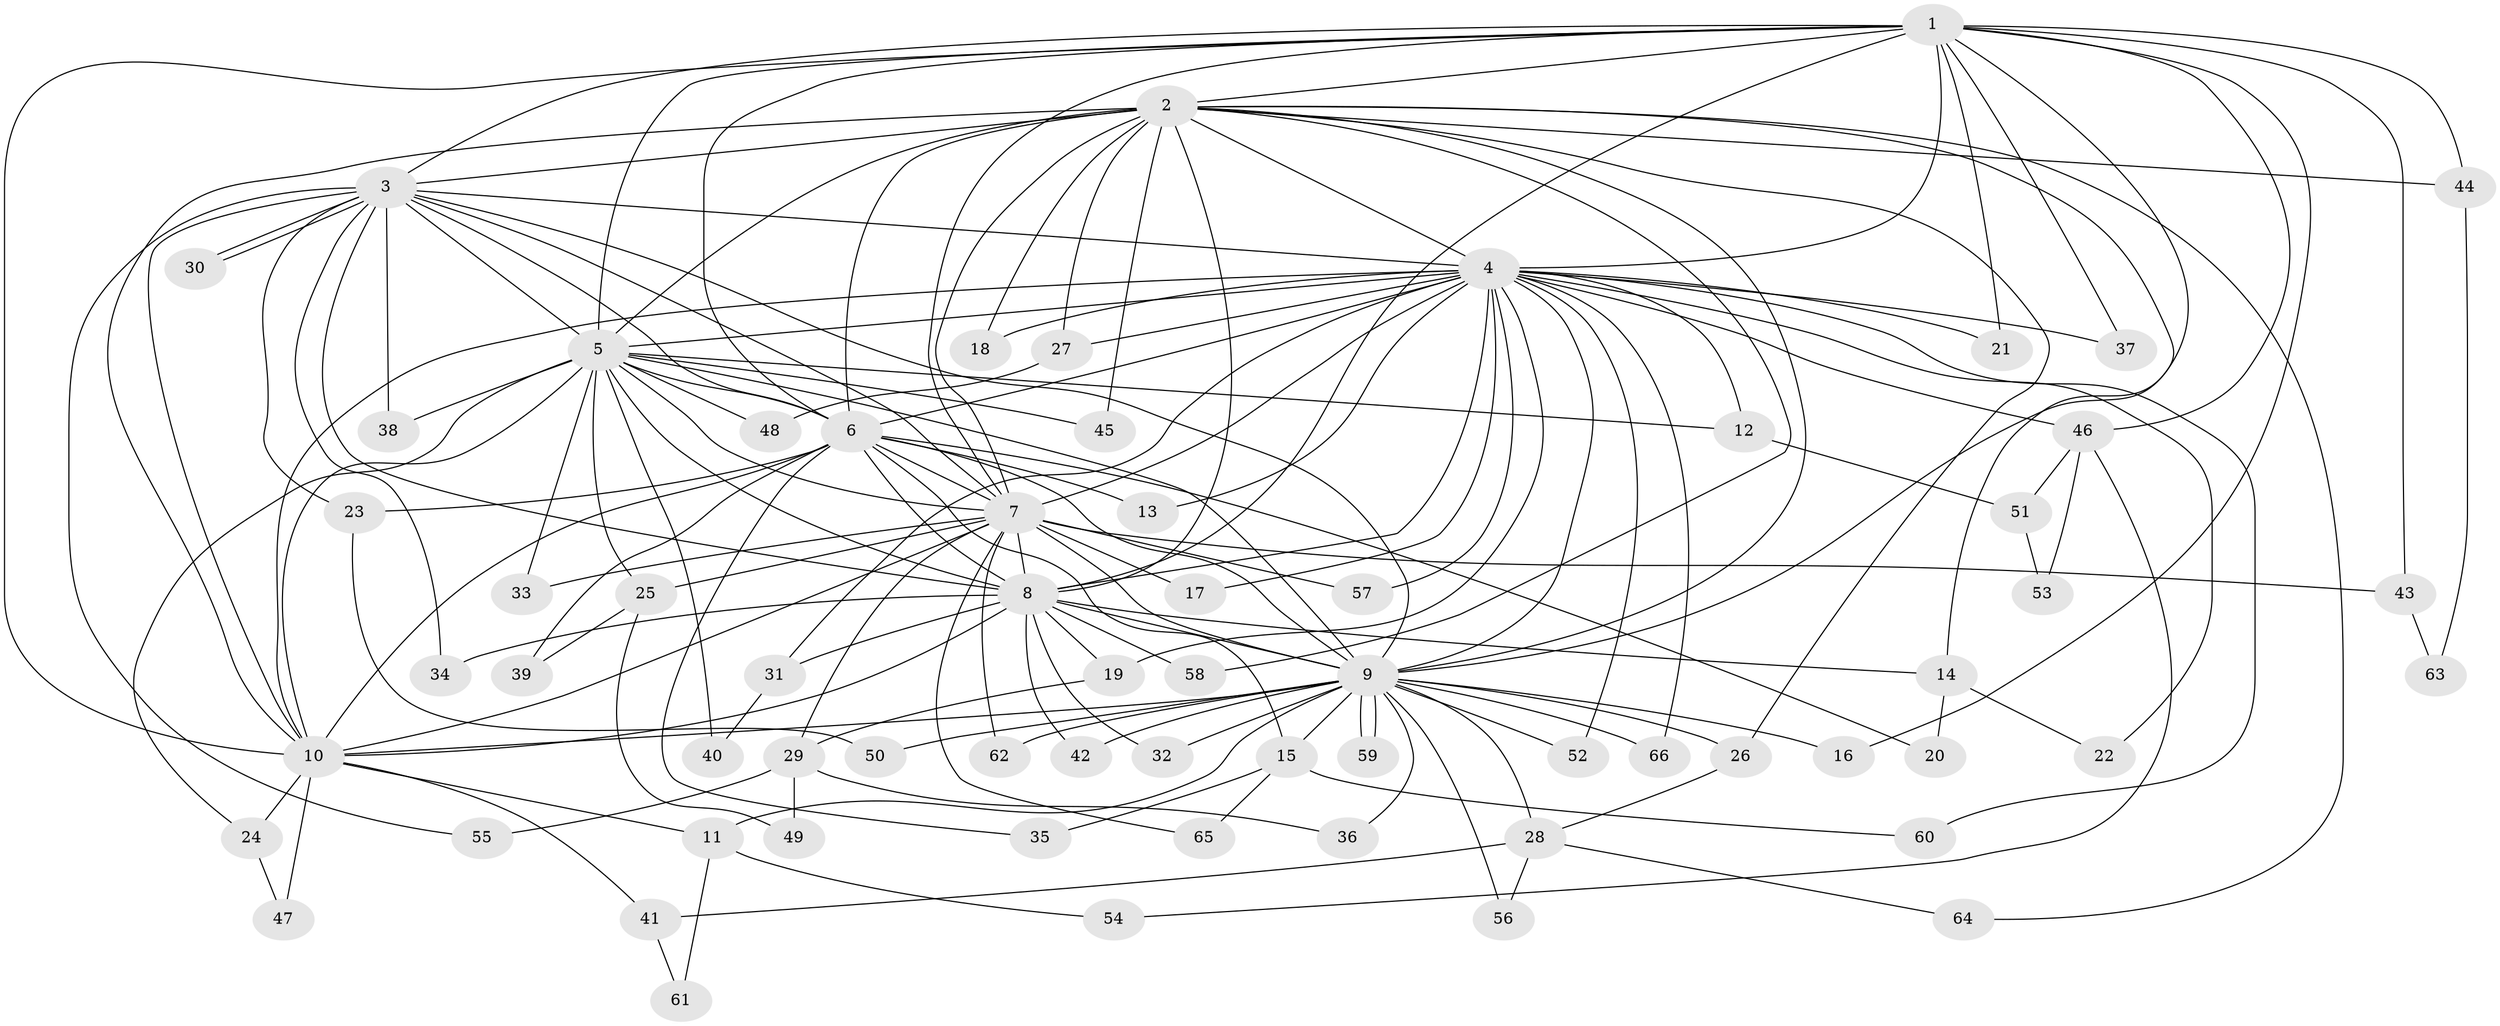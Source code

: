 // coarse degree distribution, {14: 0.0196078431372549, 13: 0.0392156862745098, 11: 0.0196078431372549, 31: 0.0196078431372549, 16: 0.0196078431372549, 17: 0.0196078431372549, 4: 0.058823529411764705, 2: 0.5294117647058824, 3: 0.1568627450980392, 5: 0.0392156862745098, 6: 0.0196078431372549, 1: 0.058823529411764705}
// Generated by graph-tools (version 1.1) at 2025/41/03/06/25 10:41:36]
// undirected, 66 vertices, 157 edges
graph export_dot {
graph [start="1"]
  node [color=gray90,style=filled];
  1;
  2;
  3;
  4;
  5;
  6;
  7;
  8;
  9;
  10;
  11;
  12;
  13;
  14;
  15;
  16;
  17;
  18;
  19;
  20;
  21;
  22;
  23;
  24;
  25;
  26;
  27;
  28;
  29;
  30;
  31;
  32;
  33;
  34;
  35;
  36;
  37;
  38;
  39;
  40;
  41;
  42;
  43;
  44;
  45;
  46;
  47;
  48;
  49;
  50;
  51;
  52;
  53;
  54;
  55;
  56;
  57;
  58;
  59;
  60;
  61;
  62;
  63;
  64;
  65;
  66;
  1 -- 2;
  1 -- 3;
  1 -- 4;
  1 -- 5;
  1 -- 6;
  1 -- 7;
  1 -- 8;
  1 -- 9;
  1 -- 10;
  1 -- 16;
  1 -- 21;
  1 -- 37;
  1 -- 43;
  1 -- 44;
  1 -- 46;
  2 -- 3;
  2 -- 4;
  2 -- 5;
  2 -- 6;
  2 -- 7;
  2 -- 8;
  2 -- 9;
  2 -- 10;
  2 -- 14;
  2 -- 18;
  2 -- 26;
  2 -- 27;
  2 -- 44;
  2 -- 45;
  2 -- 58;
  2 -- 64;
  3 -- 4;
  3 -- 5;
  3 -- 6;
  3 -- 7;
  3 -- 8;
  3 -- 9;
  3 -- 10;
  3 -- 23;
  3 -- 30;
  3 -- 30;
  3 -- 34;
  3 -- 38;
  3 -- 55;
  4 -- 5;
  4 -- 6;
  4 -- 7;
  4 -- 8;
  4 -- 9;
  4 -- 10;
  4 -- 12;
  4 -- 13;
  4 -- 17;
  4 -- 18;
  4 -- 19;
  4 -- 21;
  4 -- 22;
  4 -- 27;
  4 -- 31;
  4 -- 37;
  4 -- 46;
  4 -- 52;
  4 -- 57;
  4 -- 60;
  4 -- 66;
  5 -- 6;
  5 -- 7;
  5 -- 8;
  5 -- 9;
  5 -- 10;
  5 -- 12;
  5 -- 24;
  5 -- 25;
  5 -- 33;
  5 -- 38;
  5 -- 40;
  5 -- 45;
  5 -- 48;
  6 -- 7;
  6 -- 8;
  6 -- 9;
  6 -- 10;
  6 -- 13;
  6 -- 15;
  6 -- 20;
  6 -- 23;
  6 -- 35;
  6 -- 39;
  7 -- 8;
  7 -- 9;
  7 -- 10;
  7 -- 17;
  7 -- 25;
  7 -- 29;
  7 -- 33;
  7 -- 43;
  7 -- 57;
  7 -- 62;
  7 -- 65;
  8 -- 9;
  8 -- 10;
  8 -- 14;
  8 -- 19;
  8 -- 31;
  8 -- 32;
  8 -- 34;
  8 -- 42;
  8 -- 58;
  9 -- 10;
  9 -- 11;
  9 -- 15;
  9 -- 16;
  9 -- 26;
  9 -- 28;
  9 -- 32;
  9 -- 36;
  9 -- 42;
  9 -- 50;
  9 -- 52;
  9 -- 56;
  9 -- 59;
  9 -- 59;
  9 -- 62;
  9 -- 66;
  10 -- 11;
  10 -- 24;
  10 -- 41;
  10 -- 47;
  11 -- 54;
  11 -- 61;
  12 -- 51;
  14 -- 20;
  14 -- 22;
  15 -- 35;
  15 -- 60;
  15 -- 65;
  19 -- 29;
  23 -- 50;
  24 -- 47;
  25 -- 39;
  25 -- 49;
  26 -- 28;
  27 -- 48;
  28 -- 41;
  28 -- 56;
  28 -- 64;
  29 -- 36;
  29 -- 49;
  29 -- 55;
  31 -- 40;
  41 -- 61;
  43 -- 63;
  44 -- 63;
  46 -- 51;
  46 -- 53;
  46 -- 54;
  51 -- 53;
}
